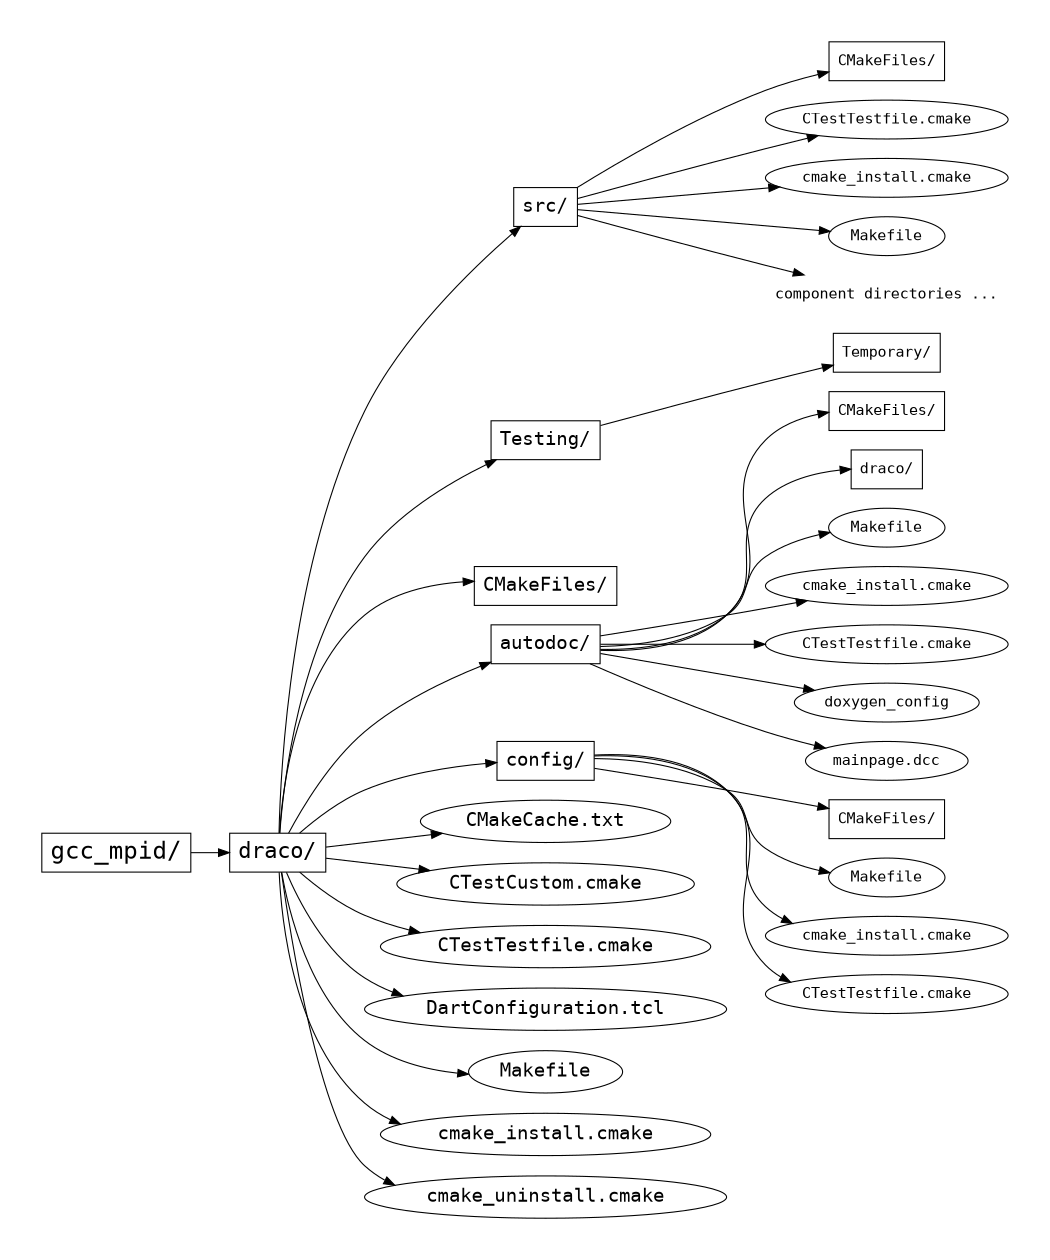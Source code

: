 /* Time-stamp: <99/02/01 16:18:21 tme> */

digraph build_tree {
  /* graph attributes */
    center=1;
    margin=".25,.25";
    size="6.5,9";
    rankdir=LR;
    
  /* main directories */

    node [fontname=Courier];

  /* .. level */

    gccmpid [label="gcc_mpid/", fontsize=22, shape=box];
    
  /* sgi_scalar level */

    draco   [label="draco/", fontsize=20, shape=box];
/*    bin     [label="bin/", fontsize=20, shape=box]; */
/*    include [label="include/", fontsize=20, shape=box]; */
/*    lib     [label="lib/", fontsize=20, shape=box]; */
/*    libexe  [label="libexec/", fontsize=20, shape=box]; */

  /* draco/ level */
    node [fontsize=18];
    {
      /* directories */
	node    [shape=box];
	src     [label="src/"];
	testing [label="Testing/"];
	cmakefiles [label="CMakeFiles/"];
	autodoc [label="autodoc/"];
	config  [label="config/"];

      /* files */
	node       [shape=ellipse];
	draco_cach [label="CMakeCache.txt"];
	draco_cust [label="CTestCustom.cmake"];
	draco_ctest [label="CTestTestfile.cmake"];
	draco_dart [label="DartConfiguration.tcl"];
	draco_make [label="Makefile"];
	draco_install [label="cmake_install.cmake"];
	draco_uninstall [label="cmake_uninstall.cmake"];
    }
    
  /* draco/<dir> */
    node [fontsize=14];
    {
      /* src */
        node   [shape=box];
        src_cmfiles [label="CMakeFiles/"];
        
	node    [shape=ellipse];
	src_ctest   [label="CTestTestfile.cmake"];
	src_install [label="cmake_install.cmake"];
	src_m   [label="Makefile"];

	src_files [label="component directories ...", shape=plaintext];

      /* autodoc */
        node   [shape=box];
        autodoc_cmfiles [label="CMakeFiles/"];
        autodoc_draco [label="draco/"];
        
	node     [shape=ellipse];
	autodoc_m  [label="Makefile"];
	autodoc_install [label="cmake_install.cmake"];
	autodoc_ctest [label="CTestTestfile.cmake"];
        autodoc_doxygen_config [label="doxygen_config"]
        autodoc_mainpage [label="mainpage.dcc"]

      /* config */
        node [shape=box];
        config_cmfiles [label="CMakeFiles/"];
        
	node [shape=ellipse];
	config_m [label="Makefile"];
	config_install [label="cmake_install.cmake"];
	config_ctest [label="CTestTestfile.cmake"];

      /* Testing */
        node   [shape=box]; 
        test_temp [label="Temporary/"]; 

    }
    
  /* tree */

    gccmpid -> {draco}; /*  include lib bin libexe}; */
    draco -> {src autodoc testing cmakefiles config
            draco_make draco_cach draco_cust draco_ctest draco_dart
            draco_install draco_uninstall};
    src -> {src_cmfiles src_m src_install src_ctest src_files};
    autodoc -> {autodoc_cmfiles autodoc_draco autodoc_m autodoc_install autodoc_ctest
            autodoc_doxygen_config autodoc_mainpage};
    config -> { config_cmfiles config_m config_install config_ctest };
    testing -> {test_temp};
}
